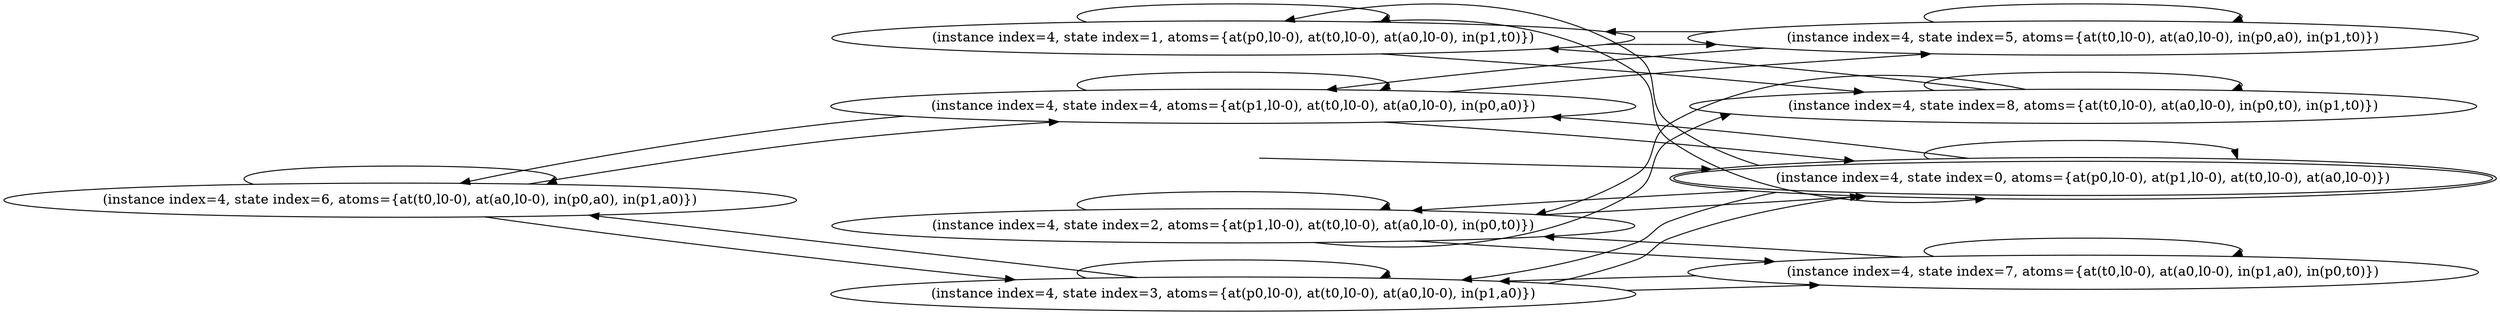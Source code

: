 digraph {
rankdir="LR"
s6[label="(instance index=4, state index=6, atoms={at(t0,l0-0), at(a0,l0-0), in(p0,a0), in(p1,a0)})"]
s7[label="(instance index=4, state index=7, atoms={at(t0,l0-0), at(a0,l0-0), in(p1,a0), in(p0,t0)})"]
s8[label="(instance index=4, state index=8, atoms={at(t0,l0-0), at(a0,l0-0), in(p0,t0), in(p1,t0)})"]
s5[label="(instance index=4, state index=5, atoms={at(t0,l0-0), at(a0,l0-0), in(p0,a0), in(p1,t0)})"]
s4[label="(instance index=4, state index=4, atoms={at(p1,l0-0), at(t0,l0-0), at(a0,l0-0), in(p0,a0)})"]
s3[label="(instance index=4, state index=3, atoms={at(p0,l0-0), at(t0,l0-0), at(a0,l0-0), in(p1,a0)})"]
s2[label="(instance index=4, state index=2, atoms={at(p1,l0-0), at(t0,l0-0), at(a0,l0-0), in(p0,t0)})"]
s1[label="(instance index=4, state index=1, atoms={at(p0,l0-0), at(t0,l0-0), at(a0,l0-0), in(p1,t0)})"]
s0[peripheries=2,label="(instance index=4, state index=0, atoms={at(p0,l0-0), at(p1,l0-0), at(t0,l0-0), at(a0,l0-0)})"]
Dangling [ label = "", style = invis ]
{ rank = same; Dangling }
Dangling -> s0
{ rank = same; s0}
{ rank = same; s4,s3,s2,s1}
{ rank = same; s0}
{
s6->s4
s6->s6
s6->s3
s7->s7
s7->s3
s7->s2
s8->s1
s8->s2
s8->s8
s5->s5
s5->s4
s5->s1
}
{
s4->s6
s4->s4
s4->s5
s4->s0
s3->s7
s3->s6
s3->s3
s3->s0
s2->s7
s2->s2
s2->s0
s2->s8
s1->s0
s1->s5
s1->s1
s1->s8
}
{
s0->s4
s0->s3
s0->s2
s0->s1
s0->s0
}
}
